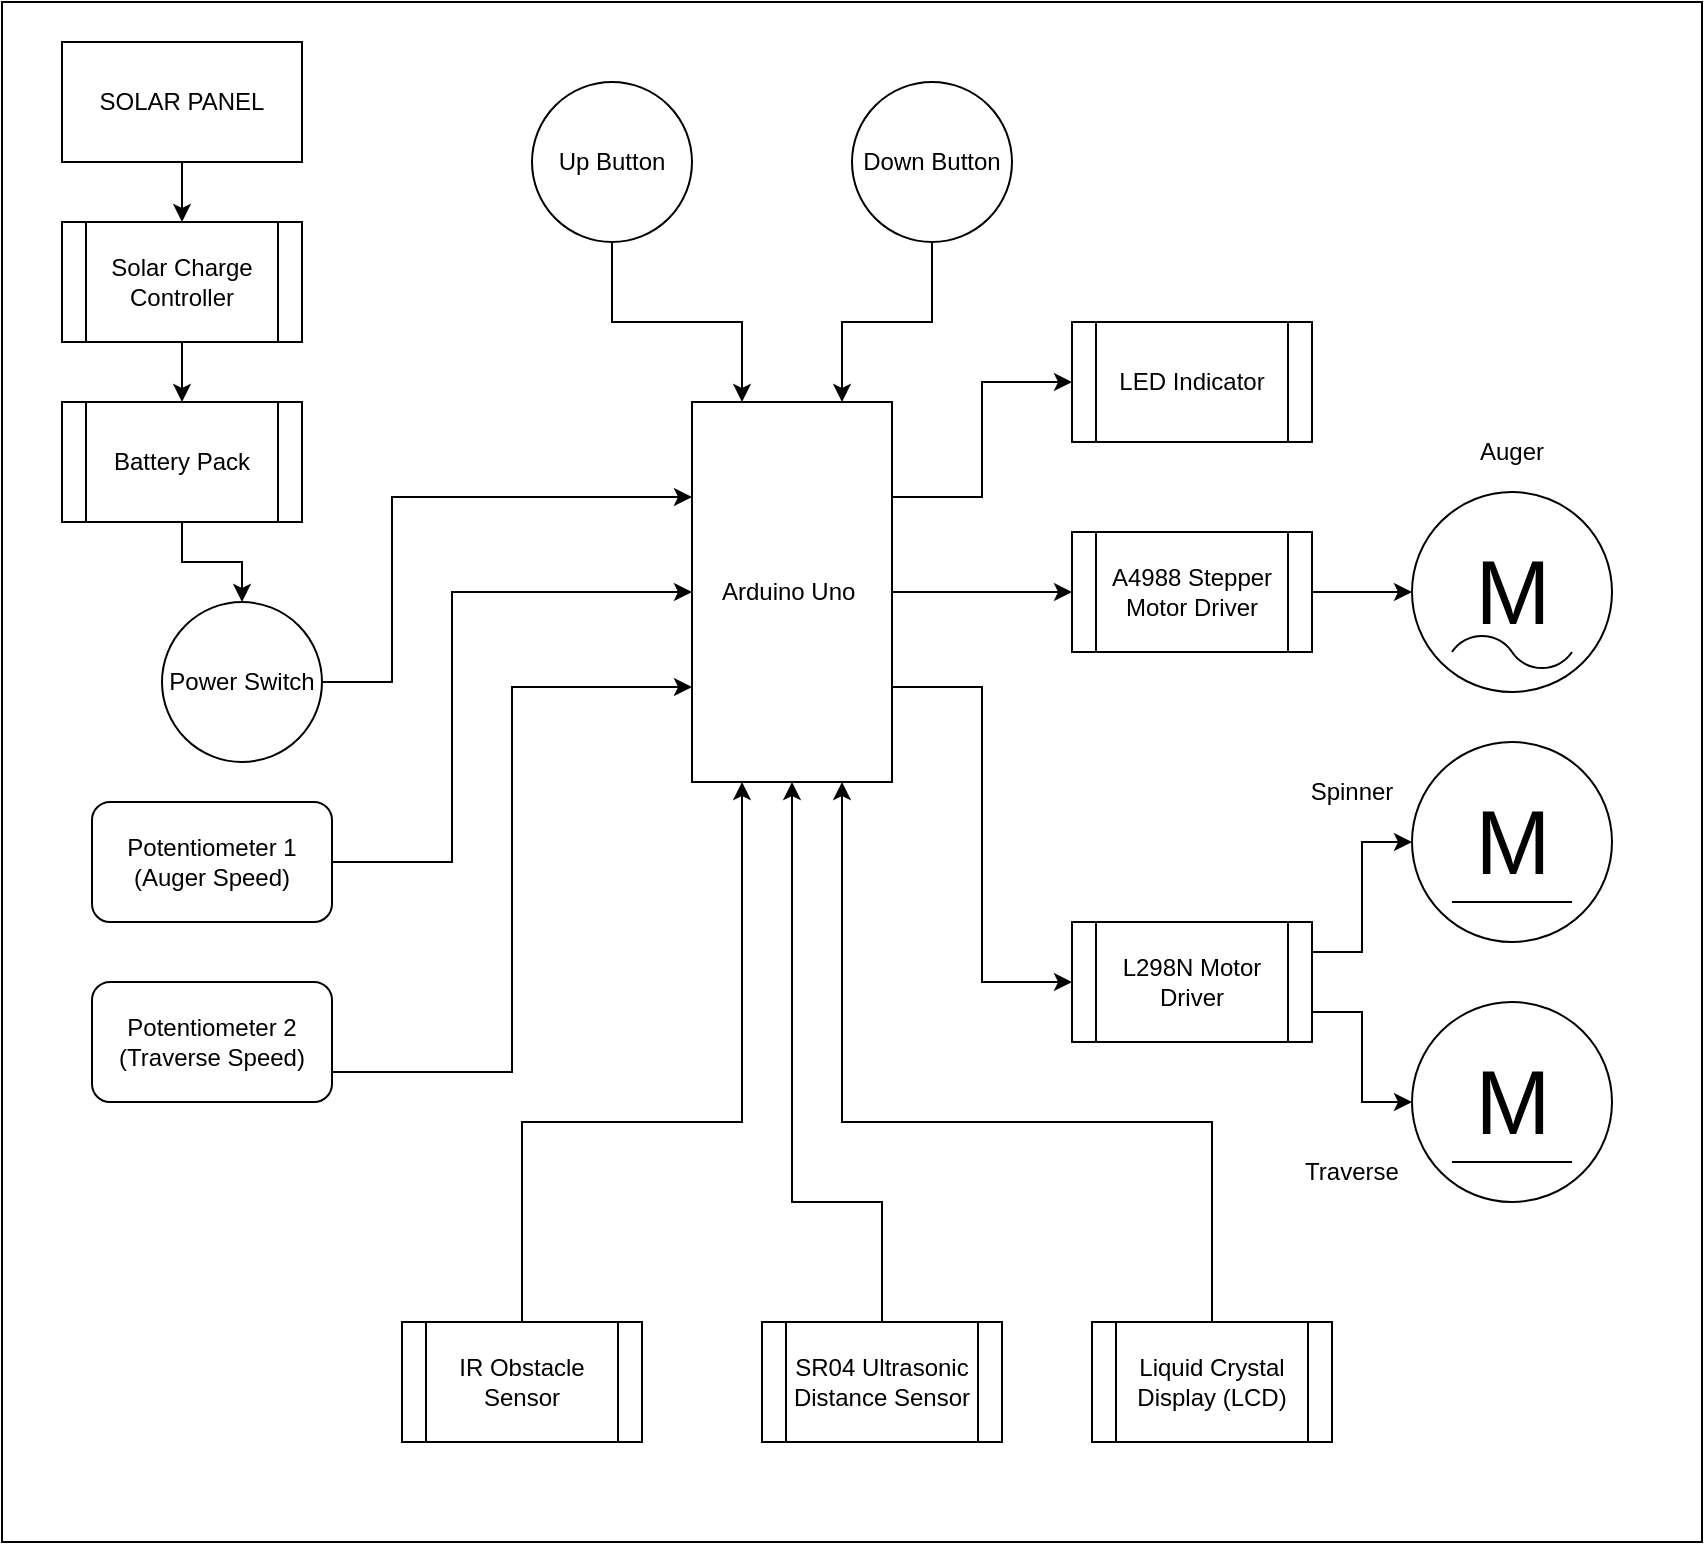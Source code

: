 <mxfile version="17.5.0" type="device"><diagram id="B-wdr-CwglrKr-CEAHEL" name="Page-1"><mxGraphModel dx="1054" dy="533" grid="1" gridSize="10" guides="1" tooltips="1" connect="1" arrows="1" fold="1" page="1" pageScale="1" pageWidth="850" pageHeight="1100" math="0" shadow="0"><root><mxCell id="0"/><mxCell id="1" parent="0"/><mxCell id="4INbg-HyN-kRkhaDzRoS-45" value="" style="rounded=0;whiteSpace=wrap;html=1;" parent="1" vertex="1"><mxGeometry y="50" width="850" height="770" as="geometry"/></mxCell><mxCell id="4INbg-HyN-kRkhaDzRoS-29" style="edgeStyle=orthogonalEdgeStyle;rounded=0;orthogonalLoop=1;jettySize=auto;html=1;exitX=1;exitY=0.25;exitDx=0;exitDy=0;entryX=0;entryY=0.5;entryDx=0;entryDy=0;" parent="1" source="4INbg-HyN-kRkhaDzRoS-1" target="4INbg-HyN-kRkhaDzRoS-18" edge="1"><mxGeometry relative="1" as="geometry"/></mxCell><mxCell id="4INbg-HyN-kRkhaDzRoS-30" style="edgeStyle=orthogonalEdgeStyle;rounded=0;orthogonalLoop=1;jettySize=auto;html=1;exitX=1;exitY=0.5;exitDx=0;exitDy=0;entryX=0;entryY=0.5;entryDx=0;entryDy=0;" parent="1" source="4INbg-HyN-kRkhaDzRoS-1" target="4INbg-HyN-kRkhaDzRoS-5" edge="1"><mxGeometry relative="1" as="geometry"/></mxCell><mxCell id="4INbg-HyN-kRkhaDzRoS-31" style="edgeStyle=orthogonalEdgeStyle;rounded=0;orthogonalLoop=1;jettySize=auto;html=1;exitX=1;exitY=0.75;exitDx=0;exitDy=0;entryX=0;entryY=0.5;entryDx=0;entryDy=0;" parent="1" source="4INbg-HyN-kRkhaDzRoS-1" target="4INbg-HyN-kRkhaDzRoS-10" edge="1"><mxGeometry relative="1" as="geometry"/></mxCell><mxCell id="4INbg-HyN-kRkhaDzRoS-1" value="Arduino Uno&amp;nbsp;" style="rounded=0;whiteSpace=wrap;html=1;" parent="1" vertex="1"><mxGeometry x="345" y="250" width="100" height="190" as="geometry"/></mxCell><mxCell id="4INbg-HyN-kRkhaDzRoS-27" style="edgeStyle=orthogonalEdgeStyle;rounded=0;orthogonalLoop=1;jettySize=auto;html=1;exitX=0.5;exitY=1;exitDx=0;exitDy=0;entryX=0.25;entryY=0;entryDx=0;entryDy=0;" parent="1" source="4INbg-HyN-kRkhaDzRoS-2" target="4INbg-HyN-kRkhaDzRoS-1" edge="1"><mxGeometry relative="1" as="geometry"/></mxCell><mxCell id="4INbg-HyN-kRkhaDzRoS-2" value="Up Button" style="ellipse;whiteSpace=wrap;html=1;aspect=fixed;" parent="1" vertex="1"><mxGeometry x="265" y="90" width="80" height="80" as="geometry"/></mxCell><mxCell id="4INbg-HyN-kRkhaDzRoS-28" style="edgeStyle=orthogonalEdgeStyle;rounded=0;orthogonalLoop=1;jettySize=auto;html=1;exitX=0.5;exitY=1;exitDx=0;exitDy=0;entryX=0.75;entryY=0;entryDx=0;entryDy=0;" parent="1" source="4INbg-HyN-kRkhaDzRoS-3" target="4INbg-HyN-kRkhaDzRoS-1" edge="1"><mxGeometry relative="1" as="geometry"/></mxCell><mxCell id="4INbg-HyN-kRkhaDzRoS-3" value="Down Button" style="ellipse;whiteSpace=wrap;html=1;aspect=fixed;" parent="1" vertex="1"><mxGeometry x="425" y="90" width="80" height="80" as="geometry"/></mxCell><mxCell id="4INbg-HyN-kRkhaDzRoS-25" style="edgeStyle=orthogonalEdgeStyle;rounded=0;orthogonalLoop=1;jettySize=auto;html=1;exitX=1;exitY=0.5;exitDx=0;exitDy=0;entryX=0;entryY=0.25;entryDx=0;entryDy=0;" parent="1" source="4INbg-HyN-kRkhaDzRoS-4" target="4INbg-HyN-kRkhaDzRoS-1" edge="1"><mxGeometry relative="1" as="geometry"><Array as="points"><mxPoint x="195" y="390"/><mxPoint x="195" y="298"/></Array></mxGeometry></mxCell><mxCell id="4INbg-HyN-kRkhaDzRoS-4" value="Power Switch" style="ellipse;whiteSpace=wrap;html=1;aspect=fixed;" parent="1" vertex="1"><mxGeometry x="80" y="350" width="80" height="80" as="geometry"/></mxCell><mxCell id="4INbg-HyN-kRkhaDzRoS-12" style="edgeStyle=orthogonalEdgeStyle;rounded=0;orthogonalLoop=1;jettySize=auto;html=1;exitX=1;exitY=0.5;exitDx=0;exitDy=0;entryX=0;entryY=0.5;entryDx=0;entryDy=0;entryPerimeter=0;" parent="1" source="4INbg-HyN-kRkhaDzRoS-5" target="4INbg-HyN-kRkhaDzRoS-8" edge="1"><mxGeometry relative="1" as="geometry"/></mxCell><mxCell id="4INbg-HyN-kRkhaDzRoS-5" value="A4988 Stepper Motor Driver" style="shape=process;whiteSpace=wrap;html=1;backgroundOutline=1;" parent="1" vertex="1"><mxGeometry x="535" y="315" width="120" height="60" as="geometry"/></mxCell><mxCell id="4INbg-HyN-kRkhaDzRoS-8" value="M" style="dashed=0;outlineConnect=0;align=center;html=1;shape=mxgraph.pid.engines.electric_motor_(ac);fontSize=45;" parent="1" vertex="1"><mxGeometry x="705" y="295" width="100" height="100" as="geometry"/></mxCell><mxCell id="4INbg-HyN-kRkhaDzRoS-9" value="M" style="dashed=0;outlineConnect=0;align=center;html=1;shape=mxgraph.pid.engines.electric_motor_(dc);fontSize=45;" parent="1" vertex="1"><mxGeometry x="705" y="420" width="100" height="100" as="geometry"/></mxCell><mxCell id="4INbg-HyN-kRkhaDzRoS-14" style="edgeStyle=orthogonalEdgeStyle;rounded=0;orthogonalLoop=1;jettySize=auto;html=1;exitX=1;exitY=0.25;exitDx=0;exitDy=0;" parent="1" source="4INbg-HyN-kRkhaDzRoS-10" target="4INbg-HyN-kRkhaDzRoS-9" edge="1"><mxGeometry relative="1" as="geometry"/></mxCell><mxCell id="4INbg-HyN-kRkhaDzRoS-15" style="edgeStyle=orthogonalEdgeStyle;rounded=0;orthogonalLoop=1;jettySize=auto;html=1;exitX=1;exitY=0.75;exitDx=0;exitDy=0;entryX=0;entryY=0.5;entryDx=0;entryDy=0;entryPerimeter=0;" parent="1" source="4INbg-HyN-kRkhaDzRoS-10" target="4INbg-HyN-kRkhaDzRoS-11" edge="1"><mxGeometry relative="1" as="geometry"/></mxCell><mxCell id="4INbg-HyN-kRkhaDzRoS-10" value="L298N Motor Driver" style="shape=process;whiteSpace=wrap;html=1;backgroundOutline=1;" parent="1" vertex="1"><mxGeometry x="535" y="510" width="120" height="60" as="geometry"/></mxCell><mxCell id="4INbg-HyN-kRkhaDzRoS-11" value="M" style="dashed=0;outlineConnect=0;align=center;html=1;shape=mxgraph.pid.engines.electric_motor_(dc);fontSize=45;" parent="1" vertex="1"><mxGeometry x="705" y="550" width="100" height="100" as="geometry"/></mxCell><mxCell id="4INbg-HyN-kRkhaDzRoS-26" value="" style="edgeStyle=orthogonalEdgeStyle;rounded=0;orthogonalLoop=1;jettySize=auto;html=1;" parent="1" source="4INbg-HyN-kRkhaDzRoS-16" target="4INbg-HyN-kRkhaDzRoS-4" edge="1"><mxGeometry relative="1" as="geometry"/></mxCell><mxCell id="4INbg-HyN-kRkhaDzRoS-16" value="Battery Pack" style="shape=process;whiteSpace=wrap;html=1;backgroundOutline=1;" parent="1" vertex="1"><mxGeometry x="30" y="250" width="120" height="60" as="geometry"/></mxCell><mxCell id="4INbg-HyN-kRkhaDzRoS-18" value="LED Indicator" style="shape=process;whiteSpace=wrap;html=1;backgroundOutline=1;" parent="1" vertex="1"><mxGeometry x="535" y="210" width="120" height="60" as="geometry"/></mxCell><mxCell id="4INbg-HyN-kRkhaDzRoS-44" style="edgeStyle=orthogonalEdgeStyle;rounded=0;orthogonalLoop=1;jettySize=auto;html=1;exitX=0.5;exitY=0;exitDx=0;exitDy=0;entryX=0.75;entryY=1;entryDx=0;entryDy=0;" parent="1" source="4INbg-HyN-kRkhaDzRoS-19" target="4INbg-HyN-kRkhaDzRoS-1" edge="1"><mxGeometry relative="1" as="geometry"><Array as="points"><mxPoint x="605" y="610"/><mxPoint x="420" y="610"/></Array></mxGeometry></mxCell><mxCell id="4INbg-HyN-kRkhaDzRoS-19" value="Liquid Crystal Display (LCD)" style="shape=process;whiteSpace=wrap;html=1;backgroundOutline=1;" parent="1" vertex="1"><mxGeometry x="545" y="710" width="120" height="60" as="geometry"/></mxCell><mxCell id="4INbg-HyN-kRkhaDzRoS-23" style="edgeStyle=orthogonalEdgeStyle;rounded=0;orthogonalLoop=1;jettySize=auto;html=1;exitX=1;exitY=0.5;exitDx=0;exitDy=0;entryX=0;entryY=0.5;entryDx=0;entryDy=0;" parent="1" source="4INbg-HyN-kRkhaDzRoS-21" target="4INbg-HyN-kRkhaDzRoS-1" edge="1"><mxGeometry relative="1" as="geometry"><Array as="points"><mxPoint x="225" y="480"/><mxPoint x="225" y="345"/></Array></mxGeometry></mxCell><mxCell id="4INbg-HyN-kRkhaDzRoS-21" value="Potentiometer 1&lt;br&gt;(Auger Speed)" style="rounded=1;whiteSpace=wrap;html=1;" parent="1" vertex="1"><mxGeometry x="45" y="450" width="120" height="60" as="geometry"/></mxCell><mxCell id="4INbg-HyN-kRkhaDzRoS-24" style="edgeStyle=orthogonalEdgeStyle;rounded=0;orthogonalLoop=1;jettySize=auto;html=1;exitX=1;exitY=0.75;exitDx=0;exitDy=0;entryX=0;entryY=0.75;entryDx=0;entryDy=0;" parent="1" source="4INbg-HyN-kRkhaDzRoS-22" target="4INbg-HyN-kRkhaDzRoS-1" edge="1"><mxGeometry relative="1" as="geometry"/></mxCell><mxCell id="4INbg-HyN-kRkhaDzRoS-22" value="Potentiometer 2&lt;br&gt;(Traverse Speed)" style="rounded=1;whiteSpace=wrap;html=1;" parent="1" vertex="1"><mxGeometry x="45" y="540" width="120" height="60" as="geometry"/></mxCell><mxCell id="4INbg-HyN-kRkhaDzRoS-34" value="Auger" style="text;html=1;strokeColor=none;fillColor=none;align=center;verticalAlign=middle;whiteSpace=wrap;rounded=0;" parent="1" vertex="1"><mxGeometry x="725" y="260" width="60" height="30" as="geometry"/></mxCell><mxCell id="4INbg-HyN-kRkhaDzRoS-35" value="Spinner" style="text;html=1;strokeColor=none;fillColor=none;align=center;verticalAlign=middle;whiteSpace=wrap;rounded=0;" parent="1" vertex="1"><mxGeometry x="645" y="430" width="60" height="30" as="geometry"/></mxCell><mxCell id="4INbg-HyN-kRkhaDzRoS-36" value="Traverse" style="text;html=1;strokeColor=none;fillColor=none;align=center;verticalAlign=middle;whiteSpace=wrap;rounded=0;" parent="1" vertex="1"><mxGeometry x="645" y="620" width="60" height="30" as="geometry"/></mxCell><mxCell id="4INbg-HyN-kRkhaDzRoS-43" style="edgeStyle=orthogonalEdgeStyle;rounded=0;orthogonalLoop=1;jettySize=auto;html=1;exitX=0.5;exitY=0;exitDx=0;exitDy=0;entryX=0.5;entryY=1;entryDx=0;entryDy=0;" parent="1" source="4INbg-HyN-kRkhaDzRoS-37" target="4INbg-HyN-kRkhaDzRoS-1" edge="1"><mxGeometry relative="1" as="geometry"><Array as="points"><mxPoint x="440" y="650"/><mxPoint x="395" y="650"/></Array></mxGeometry></mxCell><mxCell id="4INbg-HyN-kRkhaDzRoS-37" value="SR04 Ultrasonic Distance Sensor" style="shape=process;whiteSpace=wrap;html=1;backgroundOutline=1;" parent="1" vertex="1"><mxGeometry x="380" y="710" width="120" height="60" as="geometry"/></mxCell><mxCell id="4INbg-HyN-kRkhaDzRoS-41" style="edgeStyle=orthogonalEdgeStyle;rounded=0;orthogonalLoop=1;jettySize=auto;html=1;exitX=0.5;exitY=0;exitDx=0;exitDy=0;entryX=0.25;entryY=1;entryDx=0;entryDy=0;" parent="1" source="4INbg-HyN-kRkhaDzRoS-38" target="4INbg-HyN-kRkhaDzRoS-1" edge="1"><mxGeometry relative="1" as="geometry"><Array as="points"><mxPoint x="260" y="610"/><mxPoint x="370" y="610"/></Array></mxGeometry></mxCell><mxCell id="4INbg-HyN-kRkhaDzRoS-38" value="IR Obstacle Sensor" style="shape=process;whiteSpace=wrap;html=1;backgroundOutline=1;" parent="1" vertex="1"><mxGeometry x="200" y="710" width="120" height="60" as="geometry"/></mxCell><mxCell id="4INbg-HyN-kRkhaDzRoS-51" style="edgeStyle=orthogonalEdgeStyle;rounded=0;orthogonalLoop=1;jettySize=auto;html=1;exitX=0.5;exitY=1;exitDx=0;exitDy=0;" parent="1" source="4INbg-HyN-kRkhaDzRoS-46" target="4INbg-HyN-kRkhaDzRoS-16" edge="1"><mxGeometry relative="1" as="geometry"/></mxCell><mxCell id="4INbg-HyN-kRkhaDzRoS-46" value="Solar Charge Controller" style="shape=process;whiteSpace=wrap;html=1;backgroundOutline=1;" parent="1" vertex="1"><mxGeometry x="30" y="160" width="120" height="60" as="geometry"/></mxCell><mxCell id="4INbg-HyN-kRkhaDzRoS-50" style="edgeStyle=orthogonalEdgeStyle;rounded=0;orthogonalLoop=1;jettySize=auto;html=1;exitX=0.5;exitY=1;exitDx=0;exitDy=0;" parent="1" source="4INbg-HyN-kRkhaDzRoS-49" target="4INbg-HyN-kRkhaDzRoS-46" edge="1"><mxGeometry relative="1" as="geometry"/></mxCell><mxCell id="4INbg-HyN-kRkhaDzRoS-49" value="SOLAR PANEL" style="rounded=0;whiteSpace=wrap;html=1;" parent="1" vertex="1"><mxGeometry x="30" y="70" width="120" height="60" as="geometry"/></mxCell></root></mxGraphModel></diagram></mxfile>